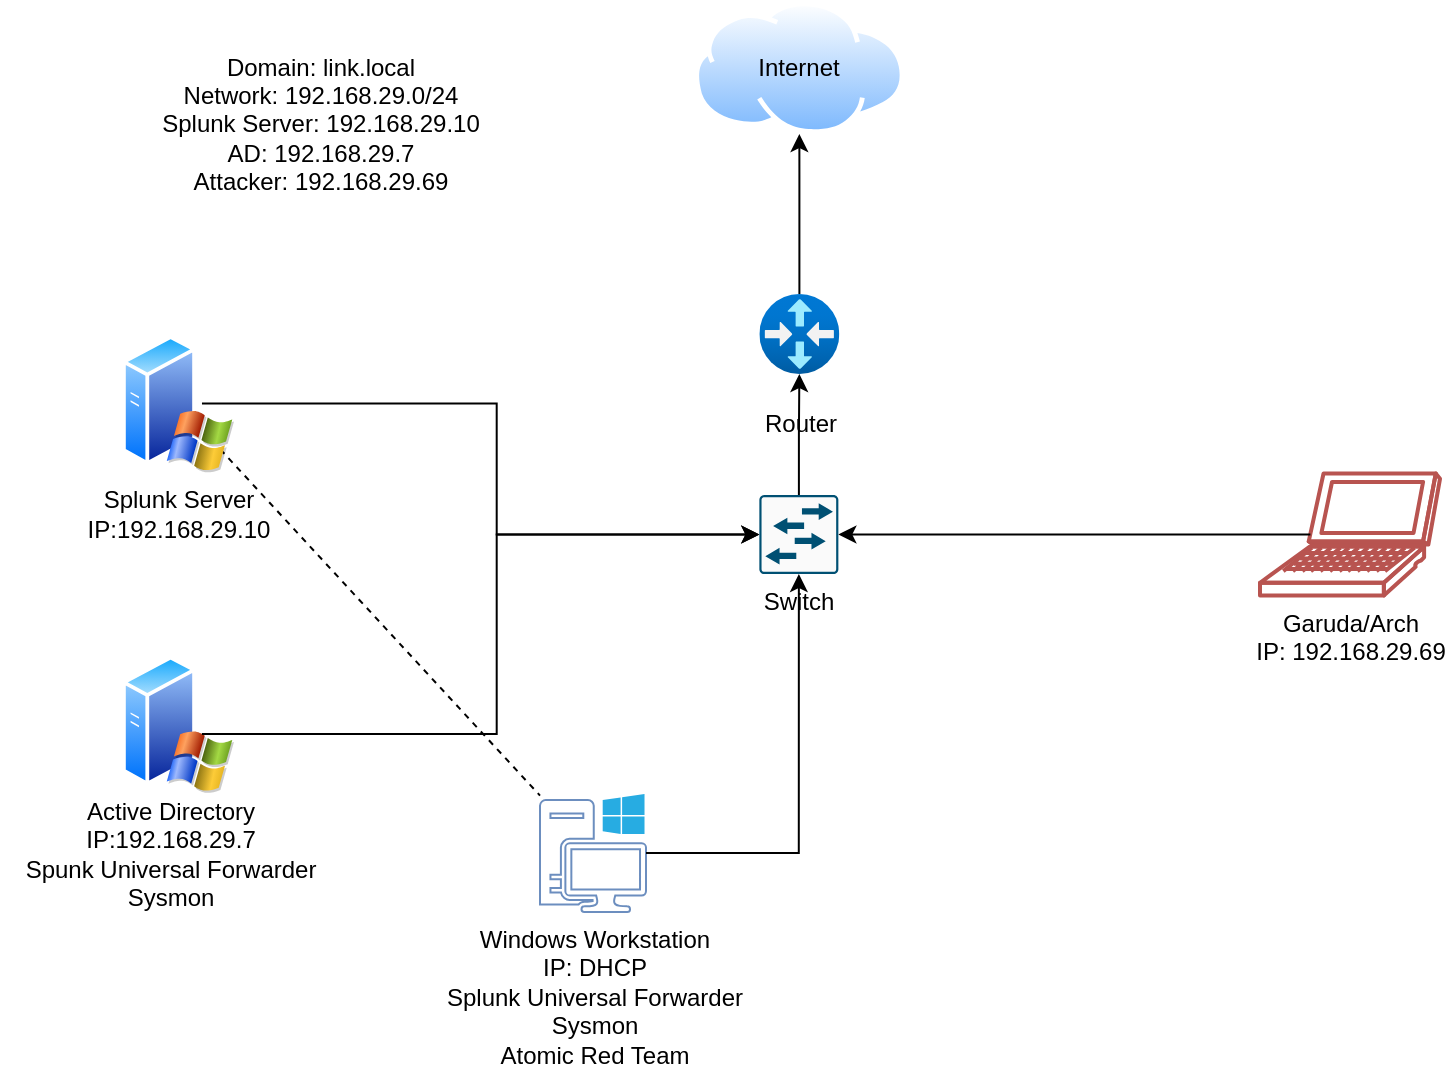 <mxfile version="24.2.1" type="github">
  <diagram name="Page-1" id="R-WMTtVvu_zLb-jKjLG8">
    <mxGraphModel dx="1050" dy="546" grid="1" gridSize="10" guides="1" tooltips="1" connect="1" arrows="1" fold="1" page="1" pageScale="1" pageWidth="850" pageHeight="1100" background="none" math="0" shadow="0">
      <root>
        <mxCell id="0" />
        <mxCell id="1" parent="0" />
        <mxCell id="FU2CgBFFjjN2IJPbU8A8-24" style="rounded=0;orthogonalLoop=1;jettySize=auto;html=1;dashed=1;endArrow=none;endFill=0;" parent="1" source="FU2CgBFFjjN2IJPbU8A8-1" target="FU2CgBFFjjN2IJPbU8A8-3" edge="1">
          <mxGeometry relative="1" as="geometry" />
        </mxCell>
        <mxCell id="FU2CgBFFjjN2IJPbU8A8-1" value="" style="image;aspect=fixed;perimeter=ellipsePerimeter;html=1;align=center;shadow=0;dashed=0;spacingTop=3;image=img/lib/active_directory/windows_server_2.svg;" parent="1" vertex="1">
          <mxGeometry x="111" y="179.75" width="56" height="70" as="geometry" />
        </mxCell>
        <mxCell id="FU2CgBFFjjN2IJPbU8A8-15" style="rounded=0;orthogonalLoop=1;jettySize=auto;html=1;edgeStyle=orthogonalEdgeStyle;startArrow=none;startFill=0;strokeColor=none;endArrow=oval;endFill=1;" parent="1" source="FU2CgBFFjjN2IJPbU8A8-2" edge="1">
          <mxGeometry relative="1" as="geometry">
            <mxPoint x="300" y="280" as="targetPoint" />
          </mxGeometry>
        </mxCell>
        <mxCell id="FU2CgBFFjjN2IJPbU8A8-2" value="" style="image;aspect=fixed;perimeter=ellipsePerimeter;html=1;align=center;shadow=0;dashed=0;spacingTop=3;image=img/lib/active_directory/windows_server_2.svg;imageBackground=none;" parent="1" vertex="1">
          <mxGeometry x="111" y="340" width="56" height="70" as="geometry" />
        </mxCell>
        <mxCell id="FU2CgBFFjjN2IJPbU8A8-3" value="&lt;div&gt;Windows Workstation&lt;/div&gt;&lt;div&gt;IP: DHCP&lt;br&gt;&lt;/div&gt;&lt;div&gt;Splunk Universal Forwarder&lt;/div&gt;&lt;div&gt;Sysmon&lt;br&gt;Atomic Red Team&lt;br&gt;&lt;/div&gt;" style="sketch=0;pointerEvents=1;shadow=0;dashed=0;html=1;strokeColor=#6c8ebf;fillColor=none;labelPosition=center;verticalLabelPosition=bottom;verticalAlign=top;outlineConnect=0;align=center;shape=mxgraph.office.devices.workstation_pc;" parent="1" vertex="1">
          <mxGeometry x="320" y="410" width="53" height="59" as="geometry" />
        </mxCell>
        <mxCell id="FU2CgBFFjjN2IJPbU8A8-4" value="Garuda/Arch&lt;br&gt;IP: 192.168.29.69" style="shape=mxgraph.cisco.computers_and_peripherals.laptop;html=1;pointerEvents=1;dashed=0;fillColor=none;strokeColor=#b85450;strokeWidth=2;verticalLabelPosition=bottom;verticalAlign=top;align=center;outlineConnect=0;" parent="1" vertex="1">
          <mxGeometry x="680" y="249.75" width="90" height="61" as="geometry" />
        </mxCell>
        <mxCell id="FU2CgBFFjjN2IJPbU8A8-8" style="edgeStyle=orthogonalEdgeStyle;rounded=0;orthogonalLoop=1;jettySize=auto;html=1;entryX=0.5;entryY=1;entryDx=0;entryDy=0;" parent="1" source="FU2CgBFFjjN2IJPbU8A8-5" target="FU2CgBFFjjN2IJPbU8A8-7" edge="1">
          <mxGeometry relative="1" as="geometry">
            <Array as="points">
              <mxPoint x="449.68" y="100.5" />
              <mxPoint x="449.68" y="100.5" />
            </Array>
          </mxGeometry>
        </mxCell>
        <mxCell id="FU2CgBFFjjN2IJPbU8A8-5" value="" style="image;aspect=fixed;html=1;points=[];align=center;fontSize=12;image=img/lib/azure2/networking/Virtual_Router.svg;" parent="1" vertex="1">
          <mxGeometry x="429.68" y="160" width="40" height="40" as="geometry" />
        </mxCell>
        <mxCell id="FU2CgBFFjjN2IJPbU8A8-6" value="Switch" style="sketch=0;points=[[0.015,0.015,0],[0.985,0.015,0],[0.985,0.985,0],[0.015,0.985,0],[0.25,0,0],[0.5,0,0],[0.75,0,0],[1,0.25,0],[1,0.5,0],[1,0.75,0],[0.75,1,0],[0.5,1,0],[0.25,1,0],[0,0.75,0],[0,0.5,0],[0,0.25,0]];verticalLabelPosition=bottom;html=1;verticalAlign=top;aspect=fixed;align=center;pointerEvents=1;shape=mxgraph.cisco19.rect;prIcon=l2_switch;fillColor=#FAFAFA;strokeColor=#005073;" parent="1" vertex="1">
          <mxGeometry x="429.68" y="260.5" width="39.5" height="39.5" as="geometry" />
        </mxCell>
        <mxCell id="FU2CgBFFjjN2IJPbU8A8-7" value="" style="image;aspect=fixed;perimeter=ellipsePerimeter;html=1;align=center;shadow=0;dashed=0;spacingTop=3;image=img/lib/active_directory/internet_cloud.svg;" parent="1" vertex="1">
          <mxGeometry x="397.06" y="13.7" width="105.24" height="66.3" as="geometry" />
        </mxCell>
        <mxCell id="FU2CgBFFjjN2IJPbU8A8-9" style="edgeStyle=orthogonalEdgeStyle;rounded=0;orthogonalLoop=1;jettySize=auto;html=1;entryX=0.5;entryY=1;entryDx=0;entryDy=0;entryPerimeter=0;" parent="1" source="FU2CgBFFjjN2IJPbU8A8-6" target="FU2CgBFFjjN2IJPbU8A8-5" edge="1">
          <mxGeometry relative="1" as="geometry" />
        </mxCell>
        <mxCell id="FU2CgBFFjjN2IJPbU8A8-12" style="edgeStyle=orthogonalEdgeStyle;rounded=0;orthogonalLoop=1;jettySize=auto;html=1;entryX=0;entryY=0.5;entryDx=0;entryDy=0;entryPerimeter=0;exitX=0.714;exitY=0.5;exitDx=0;exitDy=0;exitPerimeter=0;" parent="1" source="FU2CgBFFjjN2IJPbU8A8-1" target="FU2CgBFFjjN2IJPbU8A8-6" edge="1">
          <mxGeometry relative="1" as="geometry">
            <mxPoint x="150" y="207" as="sourcePoint" />
          </mxGeometry>
        </mxCell>
        <mxCell id="FU2CgBFFjjN2IJPbU8A8-17" style="edgeStyle=orthogonalEdgeStyle;rounded=0;orthogonalLoop=1;jettySize=auto;html=1;entryX=0;entryY=0.5;entryDx=0;entryDy=0;entryPerimeter=0;exitX=0.714;exitY=0.571;exitDx=0;exitDy=0;exitPerimeter=0;" parent="1" source="FU2CgBFFjjN2IJPbU8A8-2" target="FU2CgBFFjjN2IJPbU8A8-6" edge="1">
          <mxGeometry relative="1" as="geometry" />
        </mxCell>
        <mxCell id="FU2CgBFFjjN2IJPbU8A8-19" style="edgeStyle=orthogonalEdgeStyle;rounded=0;orthogonalLoop=1;jettySize=auto;html=1;entryX=1;entryY=0.5;entryDx=0;entryDy=0;entryPerimeter=0;exitX=0.28;exitY=0.5;exitDx=0;exitDy=0;exitPerimeter=0;" parent="1" source="FU2CgBFFjjN2IJPbU8A8-4" target="FU2CgBFFjjN2IJPbU8A8-6" edge="1">
          <mxGeometry relative="1" as="geometry" />
        </mxCell>
        <mxCell id="FU2CgBFFjjN2IJPbU8A8-21" style="edgeStyle=orthogonalEdgeStyle;rounded=0;orthogonalLoop=1;jettySize=auto;html=1;entryX=0.5;entryY=1;entryDx=0;entryDy=0;entryPerimeter=0;" parent="1" source="FU2CgBFFjjN2IJPbU8A8-3" target="FU2CgBFFjjN2IJPbU8A8-6" edge="1">
          <mxGeometry relative="1" as="geometry" />
        </mxCell>
        <mxCell id="FU2CgBFFjjN2IJPbU8A8-25" value="&lt;div&gt;Domain: link.local&lt;/div&gt;&lt;div&gt;Network: 192.168.29.0/24&lt;/div&gt;&lt;div&gt;Splunk Server: 192.168.29.10&lt;/div&gt;&lt;div&gt;AD: 192.168.29.7&lt;/div&gt;&lt;div&gt;Attacker: 192.168.29.69&lt;br&gt;&lt;/div&gt;" style="text;html=1;align=center;verticalAlign=middle;resizable=0;points=[];autosize=1;strokeColor=none;fillColor=none;" parent="1" vertex="1">
          <mxGeometry x="120" y="30" width="180" height="90" as="geometry" />
        </mxCell>
        <mxCell id="dSrURc1zTioQhYgRECf4-1" value="&lt;div&gt;Active Directory&lt;/div&gt;&lt;div&gt;IP:192.168.29.7&lt;br&gt;&lt;/div&gt;&lt;div&gt;Spunk Universal Forwarder&lt;/div&gt;&lt;div&gt;Sysmon&lt;br&gt;&lt;/div&gt;" style="text;html=1;align=center;verticalAlign=middle;resizable=0;points=[];autosize=1;strokeColor=none;fillColor=none;" vertex="1" parent="1">
          <mxGeometry x="50" y="404.5" width="170" height="70" as="geometry" />
        </mxCell>
        <mxCell id="dSrURc1zTioQhYgRECf4-2" value="&lt;div&gt;Splunk Server&lt;/div&gt;&lt;div&gt;IP:192.168.29.10&lt;br&gt;&lt;/div&gt;" style="text;html=1;align=center;verticalAlign=middle;resizable=0;points=[];autosize=1;strokeColor=none;fillColor=none;" vertex="1" parent="1">
          <mxGeometry x="84" y="249.75" width="110" height="40" as="geometry" />
        </mxCell>
        <mxCell id="dSrURc1zTioQhYgRECf4-5" value="Internet" style="text;html=1;align=center;verticalAlign=middle;resizable=0;points=[];autosize=1;strokeColor=none;fillColor=none;" vertex="1" parent="1">
          <mxGeometry x="419.43" y="31.85" width="60" height="30" as="geometry" />
        </mxCell>
        <mxCell id="dSrURc1zTioQhYgRECf4-9" value="Router" style="text;html=1;align=center;verticalAlign=middle;resizable=0;points=[];autosize=1;strokeColor=none;fillColor=none;" vertex="1" parent="1">
          <mxGeometry x="419.68" y="210" width="60" height="30" as="geometry" />
        </mxCell>
      </root>
    </mxGraphModel>
  </diagram>
</mxfile>
